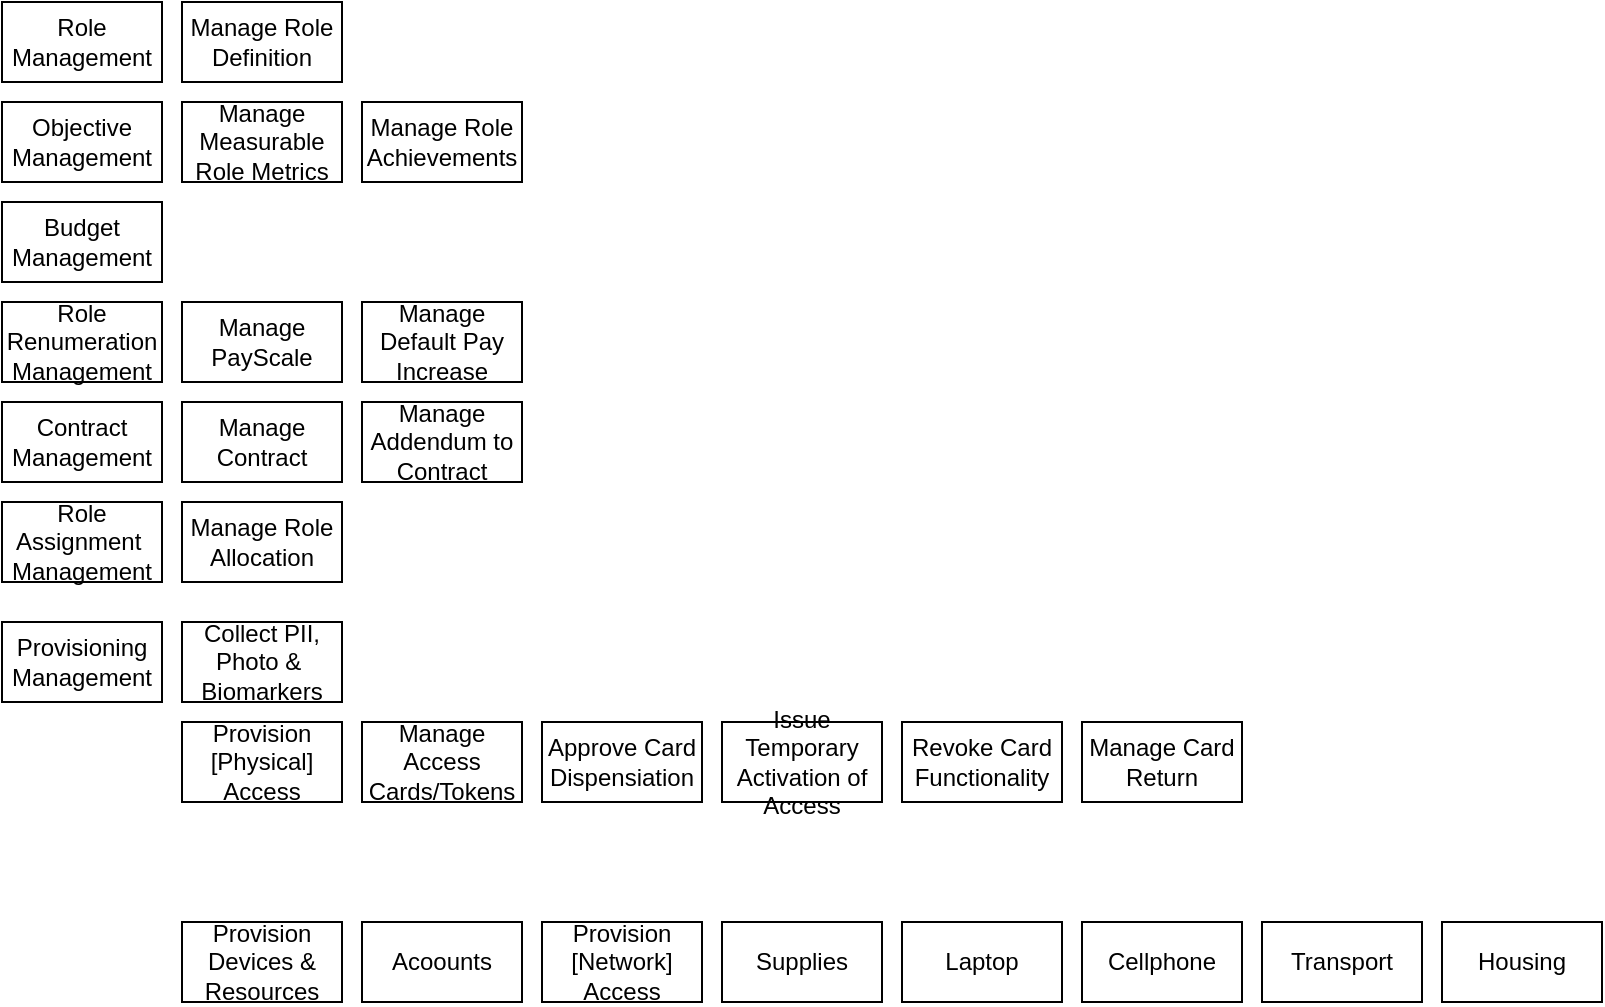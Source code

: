 <mxfile version="18.1.1" type="google"><diagram id="1OFY7zL0IPvQlncBIpmS" name="HR"><mxGraphModel grid="1" page="1" gridSize="10" guides="1" tooltips="1" connect="1" arrows="1" fold="1" pageScale="1" pageWidth="827" pageHeight="1169" math="0" shadow="0"><root><mxCell id="71iEFcVSvxLGLE1FIWYp-0"/><mxCell id="71iEFcVSvxLGLE1FIWYp-1" parent="71iEFcVSvxLGLE1FIWYp-0"/><mxCell id="6lrY1BaG2H4RNLY75TxO-0" value="Manage Access Cards/Tokens" style="rounded=0;whiteSpace=wrap;html=1;" vertex="1" parent="71iEFcVSvxLGLE1FIWYp-1"><mxGeometry x="210" y="670" width="80" height="40" as="geometry"/></mxCell><mxCell id="6lrY1BaG2H4RNLY75TxO-1" value="Approve Card Dispensiation" style="rounded=0;whiteSpace=wrap;html=1;" vertex="1" parent="71iEFcVSvxLGLE1FIWYp-1"><mxGeometry x="300" y="670" width="80" height="40" as="geometry"/></mxCell><mxCell id="6lrY1BaG2H4RNLY75TxO-2" value="Issue Temporary Activation of Access" style="rounded=0;whiteSpace=wrap;html=1;" vertex="1" parent="71iEFcVSvxLGLE1FIWYp-1"><mxGeometry x="390" y="670" width="80" height="40" as="geometry"/></mxCell><mxCell id="6lrY1BaG2H4RNLY75TxO-3" value="Revoke Card Functionality" style="rounded=0;whiteSpace=wrap;html=1;" vertex="1" parent="71iEFcVSvxLGLE1FIWYp-1"><mxGeometry x="480" y="670" width="80" height="40" as="geometry"/></mxCell><mxCell id="6lrY1BaG2H4RNLY75TxO-4" value="Manage Card Return" style="rounded=0;whiteSpace=wrap;html=1;" vertex="1" parent="71iEFcVSvxLGLE1FIWYp-1"><mxGeometry x="570" y="670" width="80" height="40" as="geometry"/></mxCell><mxCell id="6lrY1BaG2H4RNLY75TxO-5" value="Collect PII, Photo &amp;amp;&amp;nbsp; Biomarkers" style="rounded=0;whiteSpace=wrap;html=1;" vertex="1" parent="71iEFcVSvxLGLE1FIWYp-1"><mxGeometry x="120" y="620" width="80" height="40" as="geometry"/></mxCell><mxCell id="6lrY1BaG2H4RNLY75TxO-6" value="Manage Contract" style="rounded=0;whiteSpace=wrap;html=1;" vertex="1" parent="71iEFcVSvxLGLE1FIWYp-1"><mxGeometry x="120" y="510" width="80" height="40" as="geometry"/></mxCell><mxCell id="6lrY1BaG2H4RNLY75TxO-7" value="Manage PayScale" style="rounded=0;whiteSpace=wrap;html=1;" vertex="1" parent="71iEFcVSvxLGLE1FIWYp-1"><mxGeometry x="120" y="460" width="80" height="40" as="geometry"/></mxCell><mxCell id="6lrY1BaG2H4RNLY75TxO-8" value="Manage Default Pay Increase" style="rounded=0;whiteSpace=wrap;html=1;" vertex="1" parent="71iEFcVSvxLGLE1FIWYp-1"><mxGeometry x="210" y="460" width="80" height="40" as="geometry"/></mxCell><mxCell id="6lrY1BaG2H4RNLY75TxO-9" value="Manage Addendum to Contract" style="rounded=0;whiteSpace=wrap;html=1;" vertex="1" parent="71iEFcVSvxLGLE1FIWYp-1"><mxGeometry x="210" y="510" width="80" height="40" as="geometry"/></mxCell><mxCell id="6lrY1BaG2H4RNLY75TxO-10" value="Manage Role&lt;br&gt;Allocation" style="rounded=0;whiteSpace=wrap;html=1;" vertex="1" parent="71iEFcVSvxLGLE1FIWYp-1"><mxGeometry x="120" y="560" width="80" height="40" as="geometry"/></mxCell><mxCell id="6lrY1BaG2H4RNLY75TxO-11" value="Manage Role&lt;br&gt;Definition" style="rounded=0;whiteSpace=wrap;html=1;" vertex="1" parent="71iEFcVSvxLGLE1FIWYp-1"><mxGeometry x="120" y="310" width="80" height="40" as="geometry"/></mxCell><mxCell id="6lrY1BaG2H4RNLY75TxO-12" value="Manage Measurable Role Metrics" style="rounded=0;whiteSpace=wrap;html=1;" vertex="1" parent="71iEFcVSvxLGLE1FIWYp-1"><mxGeometry x="120" y="360" width="80" height="40" as="geometry"/></mxCell><mxCell id="6lrY1BaG2H4RNLY75TxO-13" value="Manage Role Achievements" style="rounded=0;whiteSpace=wrap;html=1;" vertex="1" parent="71iEFcVSvxLGLE1FIWYp-1"><mxGeometry x="210" y="360" width="80" height="40" as="geometry"/></mxCell><mxCell id="6lrY1BaG2H4RNLY75TxO-14" value="Role Management" style="rounded=0;whiteSpace=wrap;html=1;" vertex="1" parent="71iEFcVSvxLGLE1FIWYp-1"><mxGeometry x="30" y="310" width="80" height="40" as="geometry"/></mxCell><mxCell id="6lrY1BaG2H4RNLY75TxO-16" value="Objective Management" style="rounded=0;whiteSpace=wrap;html=1;" vertex="1" parent="71iEFcVSvxLGLE1FIWYp-1"><mxGeometry x="30" y="360" width="80" height="40" as="geometry"/></mxCell><mxCell id="6lrY1BaG2H4RNLY75TxO-17" value="Role Assignment&amp;nbsp;&lt;br&gt;Management" style="rounded=0;whiteSpace=wrap;html=1;" vertex="1" parent="71iEFcVSvxLGLE1FIWYp-1"><mxGeometry x="30" y="560" width="80" height="40" as="geometry"/></mxCell><mxCell id="6lrY1BaG2H4RNLY75TxO-18" value="Role Renumeration&lt;br&gt;Management" style="rounded=0;whiteSpace=wrap;html=1;" vertex="1" parent="71iEFcVSvxLGLE1FIWYp-1"><mxGeometry x="30" y="460" width="80" height="40" as="geometry"/></mxCell><mxCell id="6lrY1BaG2H4RNLY75TxO-19" value="Budget Management" style="rounded=0;whiteSpace=wrap;html=1;" vertex="1" parent="71iEFcVSvxLGLE1FIWYp-1"><mxGeometry x="30" y="410" width="80" height="40" as="geometry"/></mxCell><mxCell id="6lrY1BaG2H4RNLY75TxO-20" value="Contract Management" style="rounded=0;whiteSpace=wrap;html=1;" vertex="1" parent="71iEFcVSvxLGLE1FIWYp-1"><mxGeometry x="30" y="510" width="80" height="40" as="geometry"/></mxCell><mxCell id="6lrY1BaG2H4RNLY75TxO-21" value="Provisioning Management" style="rounded=0;whiteSpace=wrap;html=1;" vertex="1" parent="71iEFcVSvxLGLE1FIWYp-1"><mxGeometry x="30" y="620" width="80" height="40" as="geometry"/></mxCell><mxCell id="6lrY1BaG2H4RNLY75TxO-22" value="Provision Devices &amp;amp; Resources" style="rounded=0;whiteSpace=wrap;html=1;" vertex="1" parent="71iEFcVSvxLGLE1FIWYp-1"><mxGeometry x="120" y="770" width="80" height="40" as="geometry"/></mxCell><mxCell id="6lrY1BaG2H4RNLY75TxO-23" value="Provision [Network] Access" style="rounded=0;whiteSpace=wrap;html=1;" vertex="1" parent="71iEFcVSvxLGLE1FIWYp-1"><mxGeometry x="300" y="770" width="80" height="40" as="geometry"/></mxCell><mxCell id="6lrY1BaG2H4RNLY75TxO-24" value="Provision [Physical] Access" style="rounded=0;whiteSpace=wrap;html=1;" vertex="1" parent="71iEFcVSvxLGLE1FIWYp-1"><mxGeometry x="120" y="670" width="80" height="40" as="geometry"/></mxCell><mxCell id="6lrY1BaG2H4RNLY75TxO-25" value="Cellphone" style="rounded=0;whiteSpace=wrap;html=1;direction=south;" vertex="1" parent="71iEFcVSvxLGLE1FIWYp-1"><mxGeometry x="570" y="770" width="80" height="40" as="geometry"/></mxCell><mxCell id="6lrY1BaG2H4RNLY75TxO-26" value="Laptop" style="rounded=0;whiteSpace=wrap;html=1;" vertex="1" parent="71iEFcVSvxLGLE1FIWYp-1"><mxGeometry x="480" y="770" width="80" height="40" as="geometry"/></mxCell><mxCell id="6lrY1BaG2H4RNLY75TxO-27" value="Transport" style="rounded=0;whiteSpace=wrap;html=1;direction=south;" vertex="1" parent="71iEFcVSvxLGLE1FIWYp-1"><mxGeometry x="660" y="770" width="80" height="40" as="geometry"/></mxCell><mxCell id="6lrY1BaG2H4RNLY75TxO-28" value="Housing" style="rounded=0;whiteSpace=wrap;html=1;direction=south;" vertex="1" parent="71iEFcVSvxLGLE1FIWYp-1"><mxGeometry x="750" y="770" width="80" height="40" as="geometry"/></mxCell><mxCell id="6lrY1BaG2H4RNLY75TxO-29" value="Supplies" style="rounded=0;whiteSpace=wrap;html=1;" vertex="1" parent="71iEFcVSvxLGLE1FIWYp-1"><mxGeometry x="390" y="770" width="80" height="40" as="geometry"/></mxCell><mxCell id="wwuoC-v9FoJ5Dmsw-oG2-0" value="Acoounts" style="rounded=0;whiteSpace=wrap;html=1;" vertex="1" parent="71iEFcVSvxLGLE1FIWYp-1"><mxGeometry x="210" y="770" width="80" height="40" as="geometry"/></mxCell></root></mxGraphModel></diagram></mxfile>